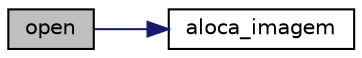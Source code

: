 digraph "open"
{
 // LATEX_PDF_SIZE
  edge [fontname="Helvetica",fontsize="10",labelfontname="Helvetica",labelfontsize="10"];
  node [fontname="Helvetica",fontsize="10",shape=record];
  rankdir="LR";
  Node1 [label="open",height=0.2,width=0.4,color="black", fillcolor="grey75", style="filled", fontcolor="black",tooltip=" "];
  Node1 -> Node2 [color="midnightblue",fontsize="10",style="solid",fontname="Helvetica"];
  Node2 [label="aloca_imagem",height=0.2,width=0.4,color="black", fillcolor="white", style="filled",URL="$cpaint_8c.html#a3398255767dfde4f4c19f6f40cc4ef82",tooltip=" "];
}
